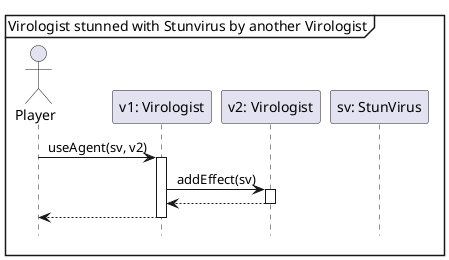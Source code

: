 @startuml
'https://plantuml.com/sequence-diagram


hide footbox
skinparam sequenceMessageAlign center
mainframe Virologist stunned with Stunvirus by another Virologist

actor Player as p1

participant "v1: Virologist" as v1
participant "v2: Virologist" as v2
participant "sv: StunVirus" as sv

p1 -> v1 ++: useAgent(sv, v2)
v1 -> v2 ++: addEffect(sv)
return
return
@enduml